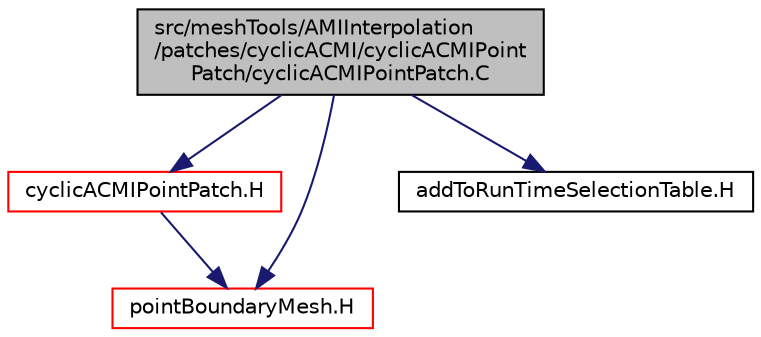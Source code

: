 digraph "src/meshTools/AMIInterpolation/patches/cyclicACMI/cyclicACMIPointPatch/cyclicACMIPointPatch.C"
{
  bgcolor="transparent";
  edge [fontname="Helvetica",fontsize="10",labelfontname="Helvetica",labelfontsize="10"];
  node [fontname="Helvetica",fontsize="10",shape=record];
  Node0 [label="src/meshTools/AMIInterpolation\l/patches/cyclicACMI/cyclicACMIPoint\lPatch/cyclicACMIPointPatch.C",height=0.2,width=0.4,color="black", fillcolor="grey75", style="filled", fontcolor="black"];
  Node0 -> Node1 [color="midnightblue",fontsize="10",style="solid",fontname="Helvetica"];
  Node1 [label="cyclicACMIPointPatch.H",height=0.2,width=0.4,color="red",URL="$a08033.html"];
  Node1 -> Node230 [color="midnightblue",fontsize="10",style="solid",fontname="Helvetica"];
  Node230 [label="pointBoundaryMesh.H",height=0.2,width=0.4,color="red",URL="$a12152.html"];
  Node0 -> Node230 [color="midnightblue",fontsize="10",style="solid",fontname="Helvetica"];
  Node0 -> Node232 [color="midnightblue",fontsize="10",style="solid",fontname="Helvetica"];
  Node232 [label="addToRunTimeSelectionTable.H",height=0.2,width=0.4,color="black",URL="$a09989.html",tooltip="Macros for easy insertion into run-time selection tables. "];
}
